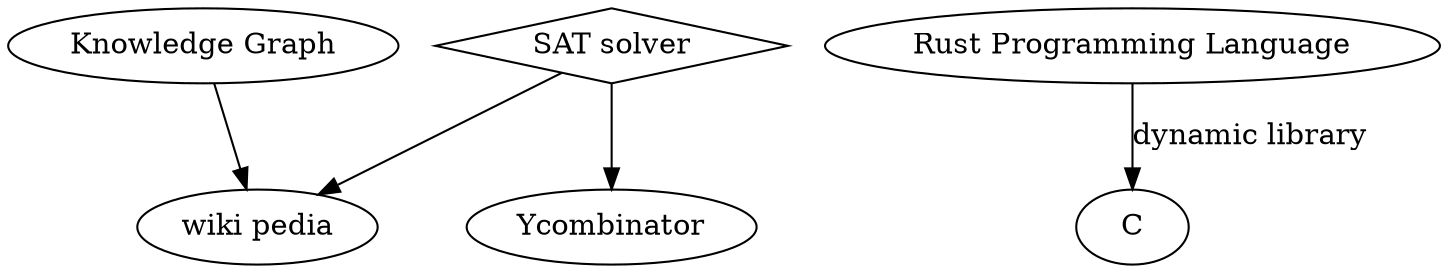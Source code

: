 strict digraph "Knowledge Graph" {
    KG [label = "Knowledge Graph";];
    wiki [label = "wiki pedia";URL = "https://wikipedia.org";];
    KG -> wiki;
    SAT_solver [label = "SAT solver";shape = diamond;];
    Ycombinator [URL = "news.ycombinator.com";];
    SAT_solver -> Ycombinator [URL = "https://news.ycombinator.com/item?id=36087464";];
    SAT_solver -> wiki [URL = "https://en.wikipedia.org/wiki/SAT_solver";];
    rust [weight = 5;label = "Rust Programming Language";];
    rust -> C [showboxes = 1; label = "dynamic library"; URL = "https://graphviz.org/docs/edges/";];
    
    
    subgraph GraphViz {
        node [color = "#141f88";];
        label = "GraphViz";
        fontname = "Courier New";
        URL = "https://graphviz.org/doc/info/lang.html";
    }
    // mention zulip
    subgraph Rust {}
    subgraph Isabelle {}
}